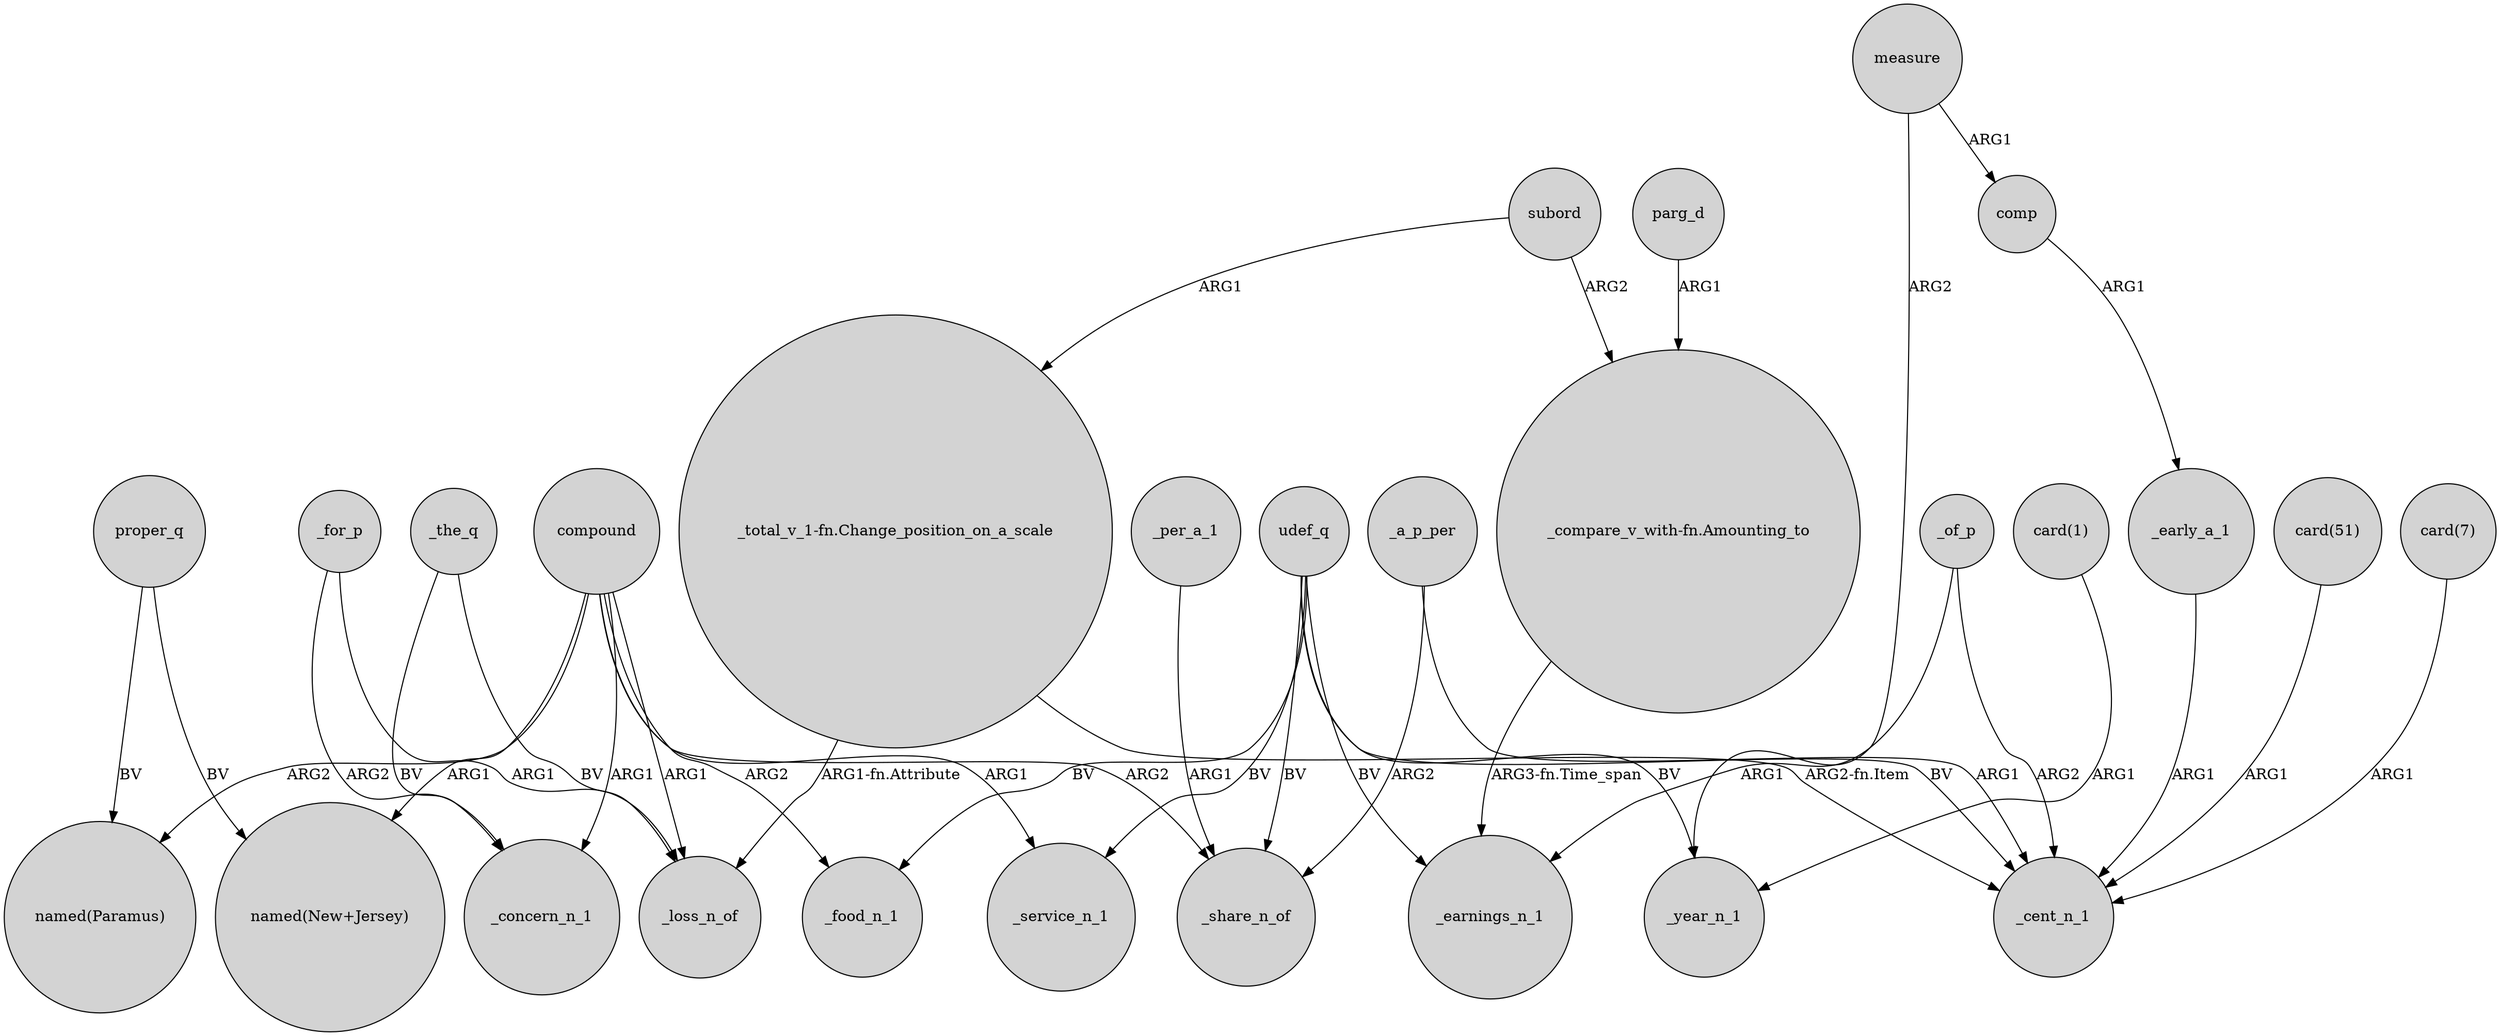 digraph {
	node [shape=circle style=filled]
	"_total_v_1-fn.Change_position_on_a_scale" -> _cent_n_1 [label="ARG2-fn.Item"]
	proper_q -> "named(New+Jersey)" [label=BV]
	udef_q -> _service_n_1 [label=BV]
	_for_p -> _concern_n_1 [label=ARG2]
	"_compare_v_with-fn.Amounting_to" -> _earnings_n_1 [label="ARG3-fn.Time_span"]
	_a_p_per -> _cent_n_1 [label=ARG1]
	"card(1)" -> _year_n_1 [label=ARG1]
	"card(51)" -> _cent_n_1 [label=ARG1]
	_the_q -> _loss_n_of [label=BV]
	compound -> "named(New+Jersey)" [label=ARG1]
	"_total_v_1-fn.Change_position_on_a_scale" -> _loss_n_of [label="ARG1-fn.Attribute"]
	comp -> _early_a_1 [label=ARG1]
	_the_q -> _concern_n_1 [label=BV]
	_early_a_1 -> _cent_n_1 [label=ARG1]
	udef_q -> _cent_n_1 [label=BV]
	_of_p -> _cent_n_1 [label=ARG2]
	measure -> _year_n_1 [label=ARG2]
	compound -> _loss_n_of [label=ARG1]
	proper_q -> "named(Paramus)" [label=BV]
	_a_p_per -> _share_n_of [label=ARG2]
	udef_q -> _earnings_n_1 [label=BV]
	_for_p -> _loss_n_of [label=ARG1]
	compound -> _food_n_1 [label=ARG2]
	_of_p -> _earnings_n_1 [label=ARG1]
	udef_q -> _share_n_of [label=BV]
	udef_q -> _food_n_1 [label=BV]
	compound -> _concern_n_1 [label=ARG1]
	compound -> _share_n_of [label=ARG2]
	measure -> comp [label=ARG1]
	udef_q -> _year_n_1 [label=BV]
	subord -> "_compare_v_with-fn.Amounting_to" [label=ARG2]
	subord -> "_total_v_1-fn.Change_position_on_a_scale" [label=ARG1]
	compound -> "named(Paramus)" [label=ARG2]
	parg_d -> "_compare_v_with-fn.Amounting_to" [label=ARG1]
	compound -> _service_n_1 [label=ARG1]
	_per_a_1 -> _share_n_of [label=ARG1]
	"card(7)" -> _cent_n_1 [label=ARG1]
}
